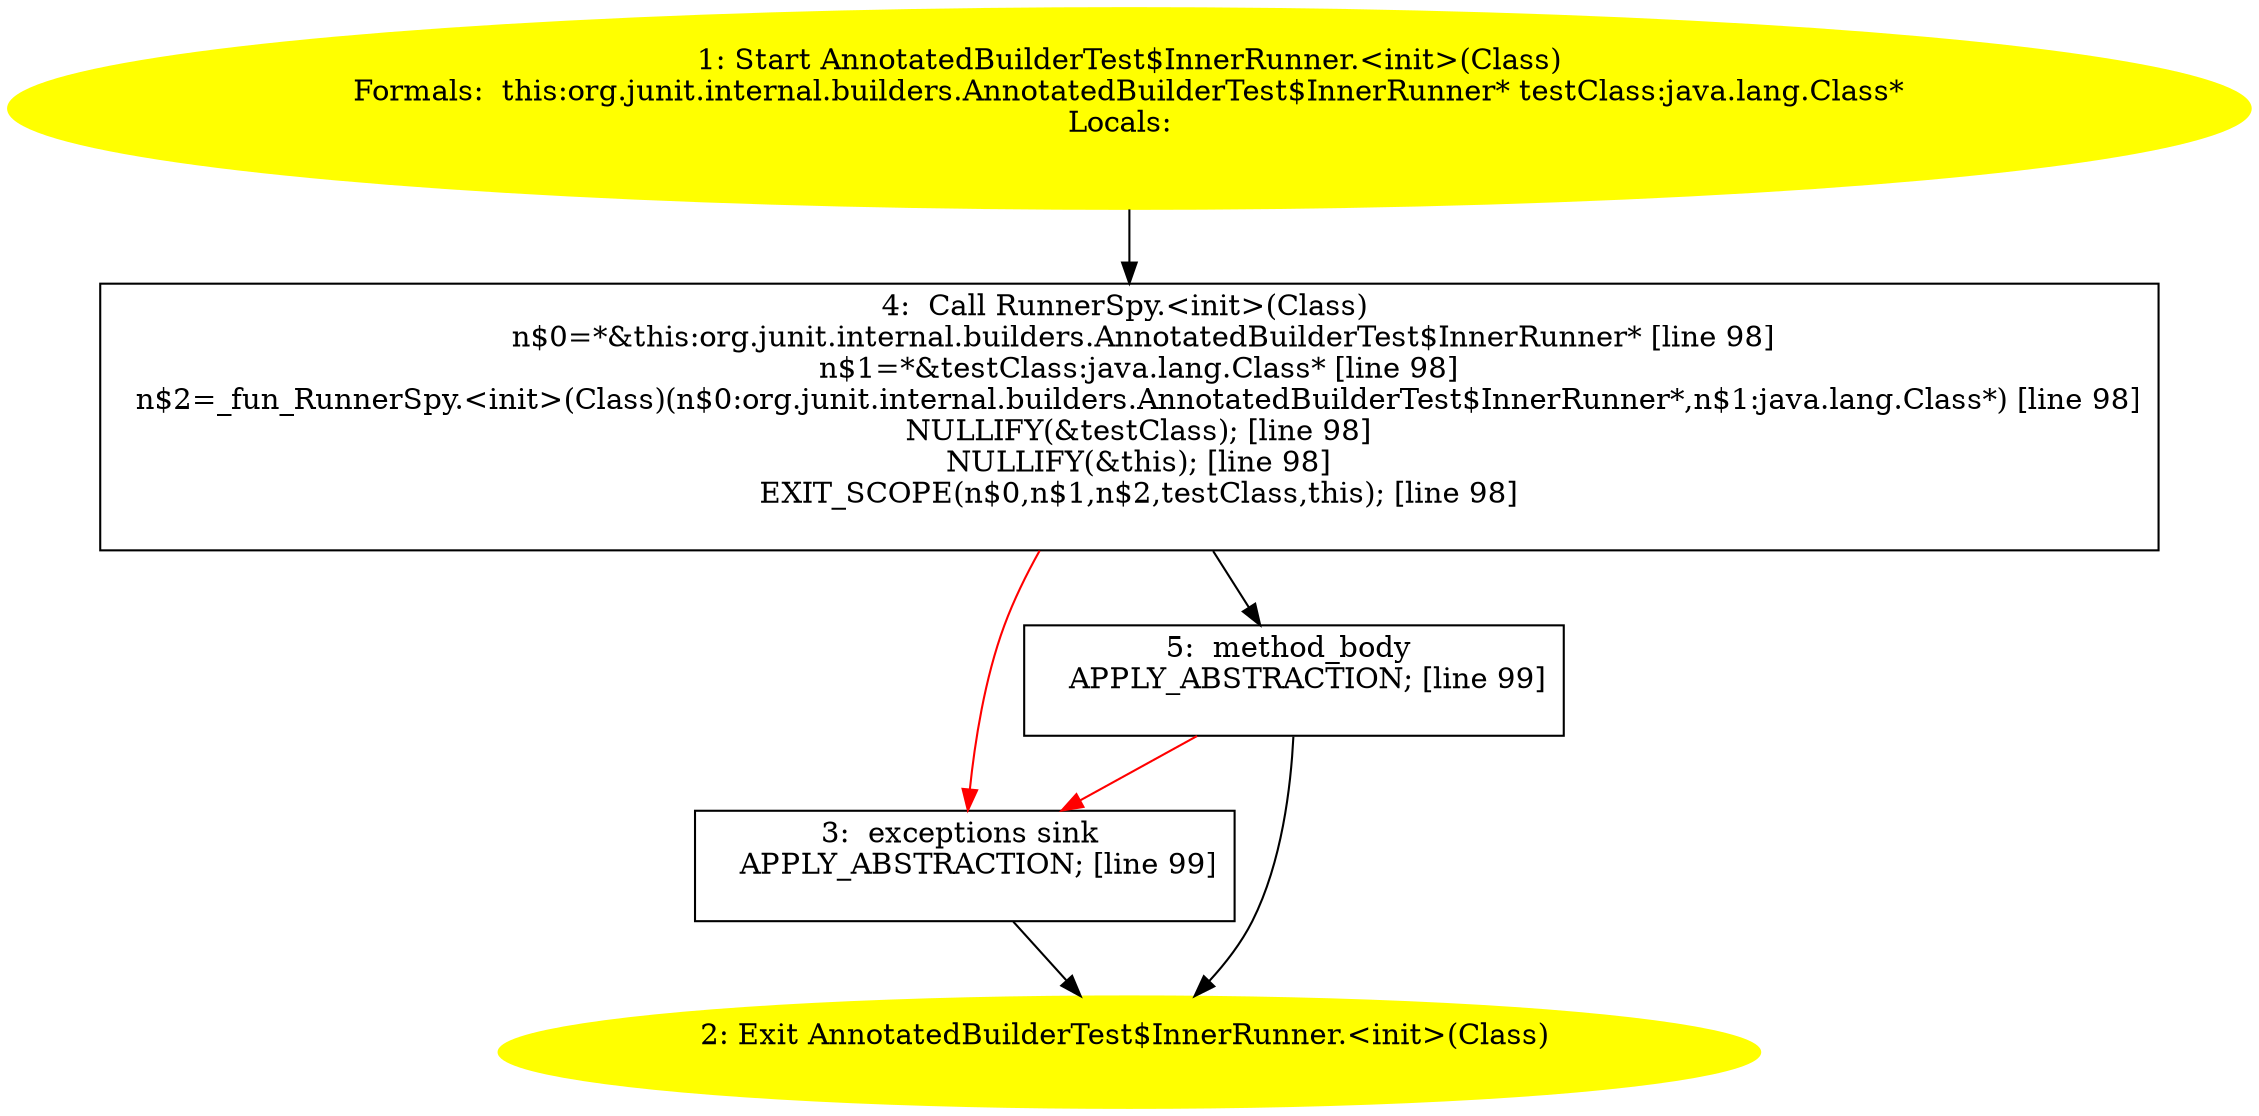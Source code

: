 /* @generated */
digraph cfg {
"org.junit.internal.builders.AnnotatedBuilderTest$InnerRunner.<init>(java.lang.Class).0c1a641355f0b04349744b381111bc97_1" [label="1: Start AnnotatedBuilderTest$InnerRunner.<init>(Class)\nFormals:  this:org.junit.internal.builders.AnnotatedBuilderTest$InnerRunner* testClass:java.lang.Class*\nLocals:  \n  " color=yellow style=filled]
	

	 "org.junit.internal.builders.AnnotatedBuilderTest$InnerRunner.<init>(java.lang.Class).0c1a641355f0b04349744b381111bc97_1" -> "org.junit.internal.builders.AnnotatedBuilderTest$InnerRunner.<init>(java.lang.Class).0c1a641355f0b04349744b381111bc97_4" ;
"org.junit.internal.builders.AnnotatedBuilderTest$InnerRunner.<init>(java.lang.Class).0c1a641355f0b04349744b381111bc97_2" [label="2: Exit AnnotatedBuilderTest$InnerRunner.<init>(Class) \n  " color=yellow style=filled]
	

"org.junit.internal.builders.AnnotatedBuilderTest$InnerRunner.<init>(java.lang.Class).0c1a641355f0b04349744b381111bc97_3" [label="3:  exceptions sink \n   APPLY_ABSTRACTION; [line 99]\n " shape="box"]
	

	 "org.junit.internal.builders.AnnotatedBuilderTest$InnerRunner.<init>(java.lang.Class).0c1a641355f0b04349744b381111bc97_3" -> "org.junit.internal.builders.AnnotatedBuilderTest$InnerRunner.<init>(java.lang.Class).0c1a641355f0b04349744b381111bc97_2" ;
"org.junit.internal.builders.AnnotatedBuilderTest$InnerRunner.<init>(java.lang.Class).0c1a641355f0b04349744b381111bc97_4" [label="4:  Call RunnerSpy.<init>(Class) \n   n$0=*&this:org.junit.internal.builders.AnnotatedBuilderTest$InnerRunner* [line 98]\n  n$1=*&testClass:java.lang.Class* [line 98]\n  n$2=_fun_RunnerSpy.<init>(Class)(n$0:org.junit.internal.builders.AnnotatedBuilderTest$InnerRunner*,n$1:java.lang.Class*) [line 98]\n  NULLIFY(&testClass); [line 98]\n  NULLIFY(&this); [line 98]\n  EXIT_SCOPE(n$0,n$1,n$2,testClass,this); [line 98]\n " shape="box"]
	

	 "org.junit.internal.builders.AnnotatedBuilderTest$InnerRunner.<init>(java.lang.Class).0c1a641355f0b04349744b381111bc97_4" -> "org.junit.internal.builders.AnnotatedBuilderTest$InnerRunner.<init>(java.lang.Class).0c1a641355f0b04349744b381111bc97_5" ;
	 "org.junit.internal.builders.AnnotatedBuilderTest$InnerRunner.<init>(java.lang.Class).0c1a641355f0b04349744b381111bc97_4" -> "org.junit.internal.builders.AnnotatedBuilderTest$InnerRunner.<init>(java.lang.Class).0c1a641355f0b04349744b381111bc97_3" [color="red" ];
"org.junit.internal.builders.AnnotatedBuilderTest$InnerRunner.<init>(java.lang.Class).0c1a641355f0b04349744b381111bc97_5" [label="5:  method_body \n   APPLY_ABSTRACTION; [line 99]\n " shape="box"]
	

	 "org.junit.internal.builders.AnnotatedBuilderTest$InnerRunner.<init>(java.lang.Class).0c1a641355f0b04349744b381111bc97_5" -> "org.junit.internal.builders.AnnotatedBuilderTest$InnerRunner.<init>(java.lang.Class).0c1a641355f0b04349744b381111bc97_2" ;
	 "org.junit.internal.builders.AnnotatedBuilderTest$InnerRunner.<init>(java.lang.Class).0c1a641355f0b04349744b381111bc97_5" -> "org.junit.internal.builders.AnnotatedBuilderTest$InnerRunner.<init>(java.lang.Class).0c1a641355f0b04349744b381111bc97_3" [color="red" ];
}
